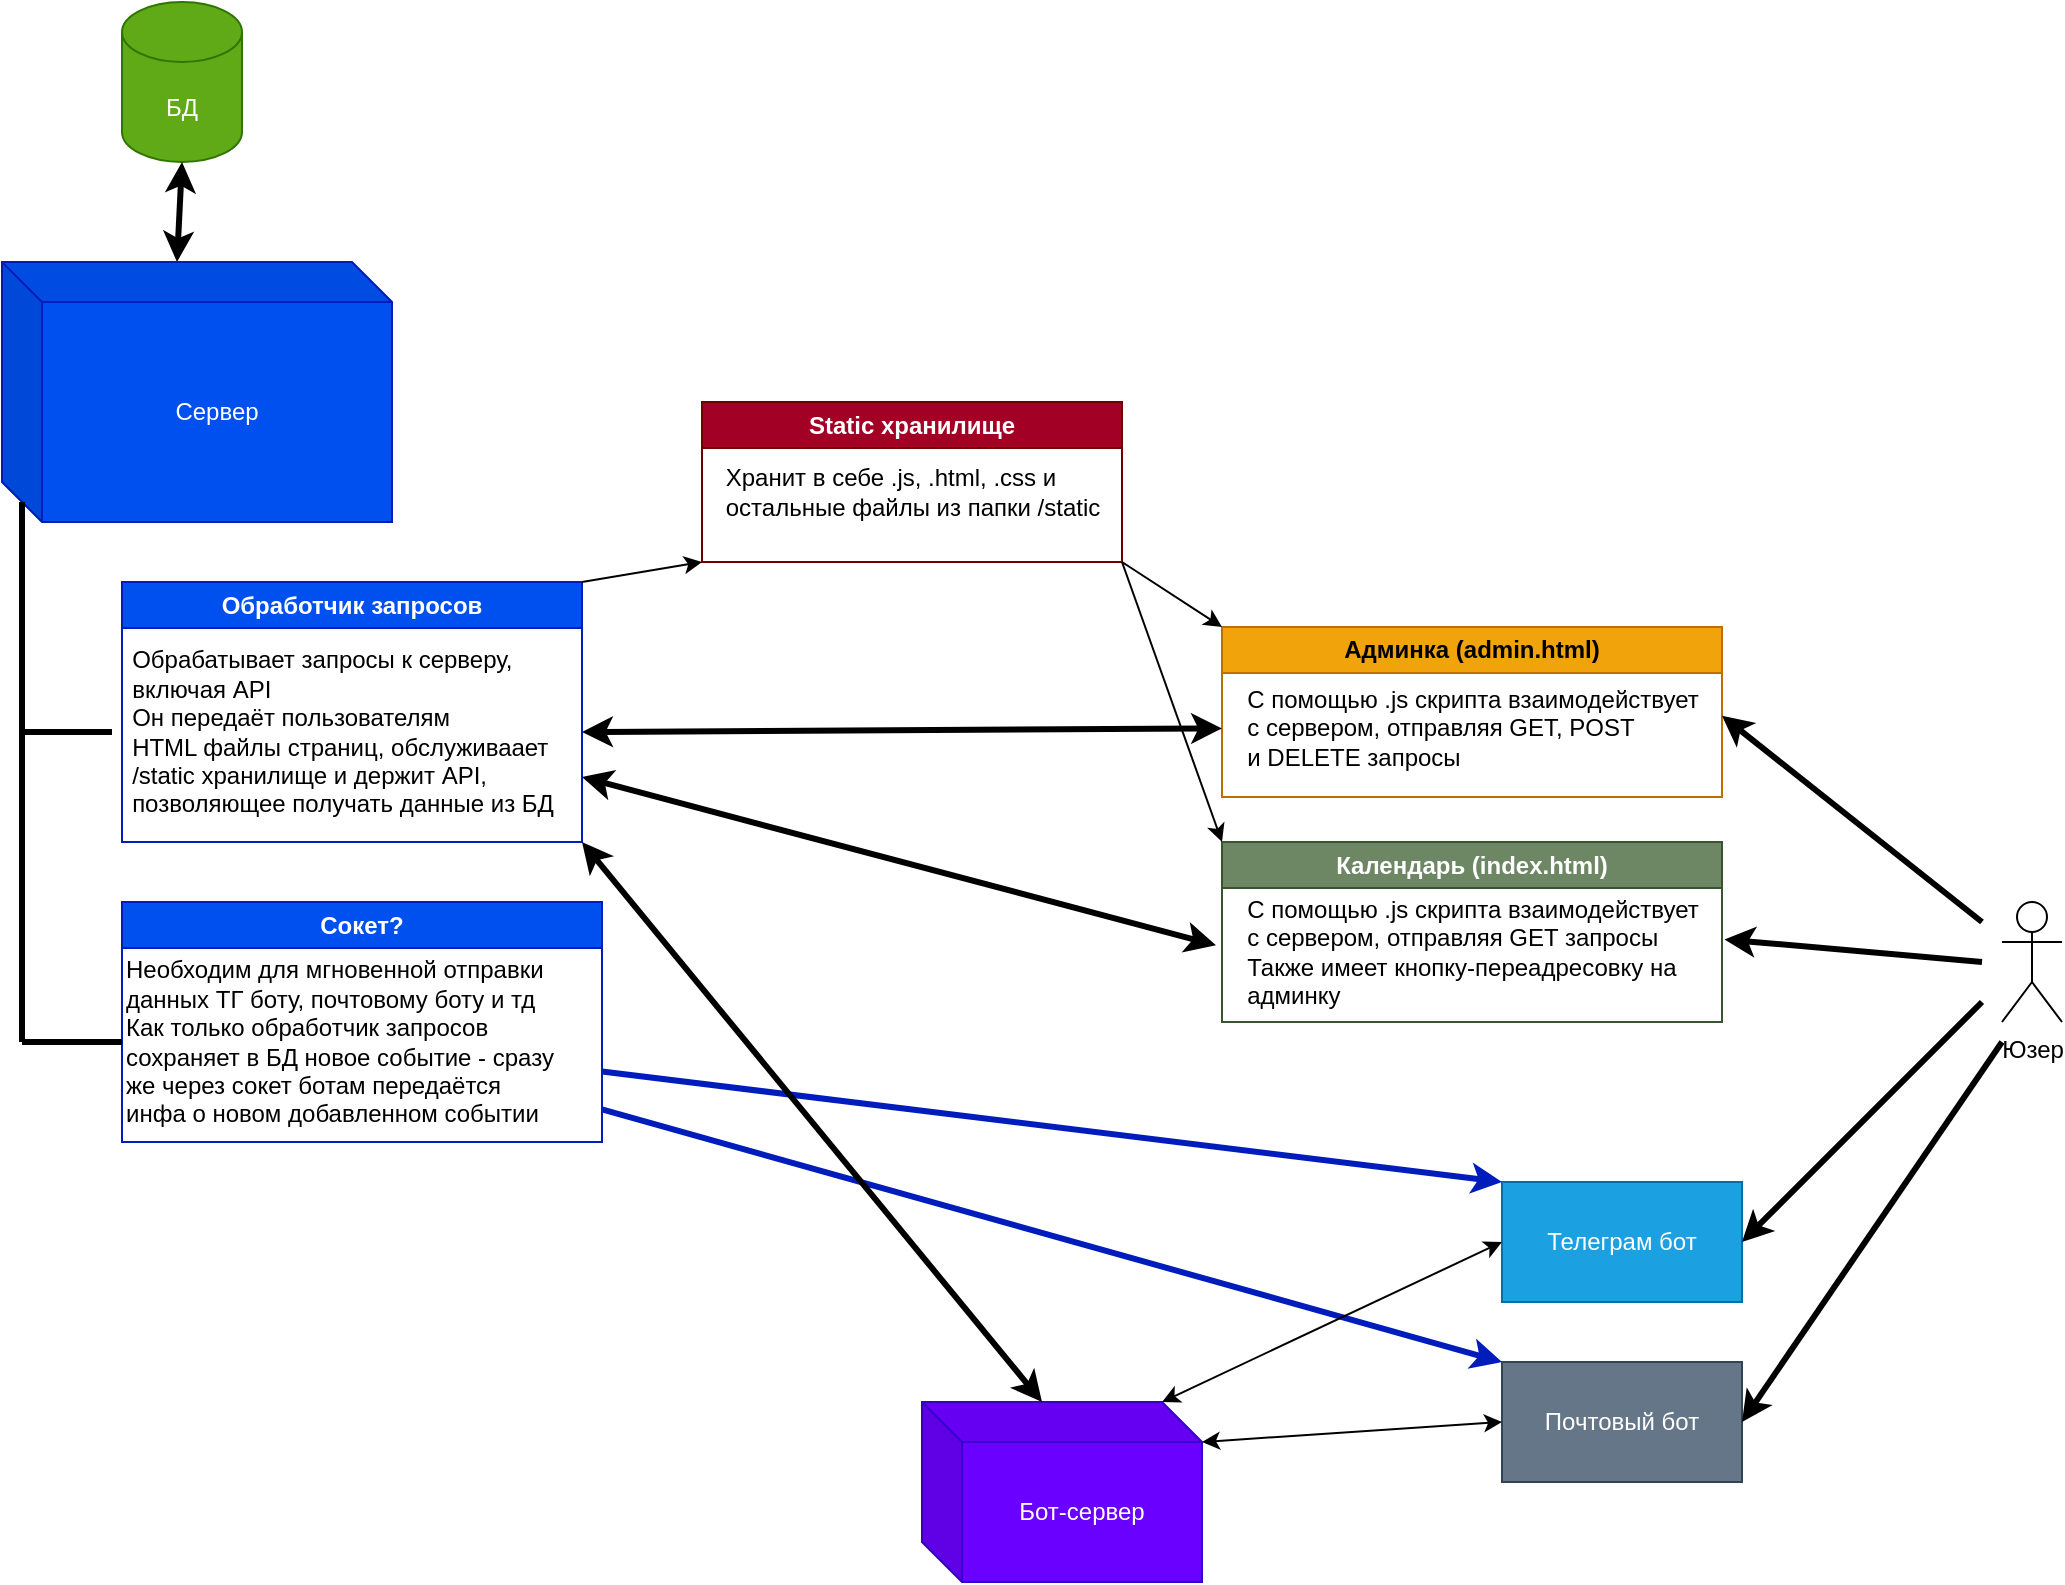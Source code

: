 <mxfile>
    <diagram id="IZYxKF5MIlOtimlexRFd" name="Page-1">
        <mxGraphModel dx="3328" dy="787" grid="1" gridSize="10" guides="1" tooltips="1" connect="1" arrows="1" fold="1" page="1" pageScale="1" pageWidth="1100" pageHeight="850" math="0" shadow="0">
            <root>
                <mxCell id="0"/>
                <mxCell id="1" parent="0"/>
                <mxCell id="3" value="БД" style="shape=cylinder3;whiteSpace=wrap;html=1;boundedLbl=1;backgroundOutline=1;size=15;fillColor=#60a917;fontColor=#ffffff;strokeColor=#2D7600;" parent="1" vertex="1">
                    <mxGeometry x="-2120" y="10" width="60" height="80" as="geometry"/>
                </mxCell>
                <mxCell id="10" value="" style="endArrow=classic;startArrow=classic;html=1;exitX=0;exitY=0;exitDx=87.5;exitDy=0;entryX=0.5;entryY=1;entryDx=0;entryDy=0;entryPerimeter=0;exitPerimeter=0;strokeWidth=3;" parent="1" source="12" target="3" edge="1">
                    <mxGeometry width="50" height="50" relative="1" as="geometry">
                        <mxPoint x="-1800" y="90" as="sourcePoint"/>
                        <mxPoint x="-1570" y="80" as="targetPoint"/>
                    </mxGeometry>
                </mxCell>
                <mxCell id="12" value="Сервер" style="shape=cube;whiteSpace=wrap;html=1;boundedLbl=1;backgroundOutline=1;darkOpacity=0.05;darkOpacity2=0.1;fillColor=#0050ef;fontColor=#ffffff;strokeColor=#001DBC;" parent="1" vertex="1">
                    <mxGeometry x="-2180" y="140" width="195" height="130" as="geometry"/>
                </mxCell>
                <mxCell id="14" value="" style="endArrow=none;html=1;entryX=0;entryY=0;entryDx=10;entryDy=120;entryPerimeter=0;strokeWidth=3;" parent="1" target="12" edge="1">
                    <mxGeometry width="50" height="50" relative="1" as="geometry">
                        <mxPoint x="-2170" y="530" as="sourcePoint"/>
                        <mxPoint x="-1740" y="440" as="targetPoint"/>
                    </mxGeometry>
                </mxCell>
                <mxCell id="17" value="Обработчик запросов" style="swimlane;whiteSpace=wrap;html=1;fillColor=#0050ef;fontColor=#ffffff;strokeColor=#001DBC;" parent="1" vertex="1">
                    <mxGeometry x="-2120" y="300" width="230" height="130" as="geometry"/>
                </mxCell>
                <mxCell id="18" value="&lt;div style=&quot;text-align: left;&quot;&gt;&lt;span style=&quot;background-color: initial;&quot;&gt;Обрабатывает запросы к серверу,&lt;/span&gt;&lt;/div&gt;&lt;div style=&quot;text-align: left;&quot;&gt;&lt;span style=&quot;background-color: initial;&quot;&gt;включая API&lt;/span&gt;&lt;/div&gt;&lt;div style=&quot;text-align: left;&quot;&gt;Он передаёт пользователям&lt;/div&gt;&lt;div style=&quot;text-align: left;&quot;&gt;HTML файлы страниц, обслуживаает&lt;/div&gt;&lt;div style=&quot;text-align: left;&quot;&gt;/static хранилище и держит API,&lt;/div&gt;&lt;div style=&quot;text-align: left;&quot;&gt;позволяющее получать данные из БД&lt;/div&gt;" style="text;html=1;align=center;verticalAlign=middle;resizable=0;points=[];autosize=1;strokeColor=none;fillColor=none;" parent="17" vertex="1">
                    <mxGeometry x="-5" y="25" width="230" height="100" as="geometry"/>
                </mxCell>
                <mxCell id="20" value="" style="endArrow=none;html=1;strokeWidth=3;" parent="1" source="18" edge="1">
                    <mxGeometry width="50" height="50" relative="1" as="geometry">
                        <mxPoint x="-1790" y="220" as="sourcePoint"/>
                        <mxPoint x="-2170" y="375" as="targetPoint"/>
                    </mxGeometry>
                </mxCell>
                <mxCell id="21" value="Сокет?" style="swimlane;whiteSpace=wrap;html=1;fillColor=#0050ef;fontColor=#ffffff;strokeColor=#001DBC;" parent="1" vertex="1">
                    <mxGeometry x="-2120" y="460" width="240" height="120" as="geometry"/>
                </mxCell>
                <mxCell id="22" value="Необходим для мгновенной отправки&lt;br&gt;данных ТГ боту, почтовому боту и тд&lt;br&gt;Как только обработчик запросов&lt;br&gt;сохраняет в БД новое событие - сразу&lt;br&gt;же через сокет ботам передаётся&lt;br&gt;инфа о новом добавленном событии" style="text;html=1;align=left;verticalAlign=middle;resizable=0;points=[];autosize=1;strokeColor=none;fillColor=none;" parent="21" vertex="1">
                    <mxGeometry y="20" width="240" height="100" as="geometry"/>
                </mxCell>
                <mxCell id="23" value="" style="endArrow=none;html=1;strokeWidth=3;" parent="1" source="22" edge="1">
                    <mxGeometry width="50" height="50" relative="1" as="geometry">
                        <mxPoint x="-1790" y="300" as="sourcePoint"/>
                        <mxPoint x="-2170" y="530" as="targetPoint"/>
                    </mxGeometry>
                </mxCell>
                <mxCell id="24" value="Админка (admin.html)" style="swimlane;whiteSpace=wrap;html=1;fillColor=#f0a30a;fontColor=#000000;strokeColor=#BD7000;" parent="1" vertex="1">
                    <mxGeometry x="-1570" y="322.5" width="250" height="85" as="geometry"/>
                </mxCell>
                <mxCell id="28" value="&lt;div style=&quot;text-align: left;&quot;&gt;&lt;span style=&quot;background-color: initial;&quot;&gt;С помощью .js скрипта взаимодействует&lt;/span&gt;&lt;/div&gt;&lt;div style=&quot;text-align: left;&quot;&gt;&lt;span style=&quot;background-color: initial;&quot;&gt;с сервером, отправляя GET, POST&lt;/span&gt;&lt;/div&gt;&lt;div style=&quot;text-align: left;&quot;&gt;&lt;span style=&quot;background-color: initial;&quot;&gt;и DELETE запросы&lt;/span&gt;&lt;/div&gt;" style="text;html=1;align=center;verticalAlign=middle;resizable=0;points=[];autosize=1;strokeColor=none;fillColor=none;" parent="24" vertex="1">
                    <mxGeometry y="20" width="250" height="60" as="geometry"/>
                </mxCell>
                <mxCell id="25" value="Static хранилище" style="swimlane;whiteSpace=wrap;html=1;fillColor=#a20025;fontColor=#ffffff;strokeColor=#6F0000;" parent="1" vertex="1">
                    <mxGeometry x="-1830" y="210" width="210" height="80" as="geometry"/>
                </mxCell>
                <mxCell id="26" value="&lt;div style=&quot;text-align: left;&quot;&gt;&lt;span style=&quot;background-color: initial;&quot;&gt;Хранит в себе .js, .html, .css и&lt;/span&gt;&lt;/div&gt;&lt;div style=&quot;text-align: left;&quot;&gt;&lt;span style=&quot;background-color: initial;&quot;&gt;остальные файлы из папки /static&lt;/span&gt;&lt;/div&gt;" style="text;html=1;align=center;verticalAlign=middle;resizable=0;points=[];autosize=1;strokeColor=none;fillColor=none;" parent="25" vertex="1">
                    <mxGeometry y="25" width="210" height="40" as="geometry"/>
                </mxCell>
                <mxCell id="30" value="" style="endArrow=classic;html=1;exitX=1;exitY=1;exitDx=0;exitDy=0;entryX=0;entryY=0;entryDx=0;entryDy=0;strokeWidth=1;" parent="1" source="25" target="24" edge="1">
                    <mxGeometry width="50" height="50" relative="1" as="geometry">
                        <mxPoint x="-1760" y="380" as="sourcePoint"/>
                        <mxPoint x="-1650" y="410" as="targetPoint"/>
                    </mxGeometry>
                </mxCell>
                <mxCell id="31" value="" style="endArrow=classic;html=1;exitX=1;exitY=0;exitDx=0;exitDy=0;entryX=0;entryY=1;entryDx=0;entryDy=0;" parent="1" source="17" target="25" edge="1">
                    <mxGeometry width="50" height="50" relative="1" as="geometry">
                        <mxPoint x="-1760" y="380" as="sourcePoint"/>
                        <mxPoint x="-1710" y="330" as="targetPoint"/>
                    </mxGeometry>
                </mxCell>
                <mxCell id="32" value="" style="endArrow=classic;startArrow=classic;html=1;strokeWidth=3;" parent="1" target="28" edge="1">
                    <mxGeometry width="50" height="50" relative="1" as="geometry">
                        <mxPoint x="-1890" y="375" as="sourcePoint"/>
                        <mxPoint x="-1710" y="330" as="targetPoint"/>
                    </mxGeometry>
                </mxCell>
                <mxCell id="33" value="Юзер" style="shape=umlActor;verticalLabelPosition=bottom;verticalAlign=top;html=1;outlineConnect=0;" parent="1" vertex="1">
                    <mxGeometry x="-1180" y="460" width="30" height="60" as="geometry"/>
                </mxCell>
                <mxCell id="37" value="Календарь (index.html)" style="swimlane;whiteSpace=wrap;html=1;fillColor=#6d8764;strokeColor=#3A5431;fontColor=#ffffff;" parent="1" vertex="1">
                    <mxGeometry x="-1570" y="430" width="250" height="90" as="geometry"/>
                </mxCell>
                <mxCell id="38" value="&lt;div style=&quot;text-align: left;&quot;&gt;&lt;span style=&quot;background-color: initial;&quot;&gt;С помощью .js скрипта взаимодействует&lt;/span&gt;&lt;/div&gt;&lt;div style=&quot;text-align: left;&quot;&gt;&lt;span style=&quot;background-color: initial;&quot;&gt;с сервером, отправляя GET запросы&lt;/span&gt;&lt;/div&gt;&lt;div style=&quot;text-align: left;&quot;&gt;&lt;span style=&quot;background-color: initial;&quot;&gt;Также имеет кнопку-переадресовку на&lt;/span&gt;&lt;/div&gt;&lt;div style=&quot;text-align: left;&quot;&gt;админку&lt;/div&gt;" style="text;html=1;align=center;verticalAlign=middle;resizable=0;points=[];autosize=1;strokeColor=none;fillColor=none;" parent="37" vertex="1">
                    <mxGeometry y="20" width="250" height="70" as="geometry"/>
                </mxCell>
                <mxCell id="39" value="" style="endArrow=classic;startArrow=classic;html=1;exitX=1;exitY=0.75;exitDx=0;exitDy=0;entryX=-0.012;entryY=0.452;entryDx=0;entryDy=0;entryPerimeter=0;strokeWidth=3;" parent="1" source="17" target="38" edge="1">
                    <mxGeometry width="50" height="50" relative="1" as="geometry">
                        <mxPoint x="-1660" y="350" as="sourcePoint"/>
                        <mxPoint x="-1610" y="300" as="targetPoint"/>
                    </mxGeometry>
                </mxCell>
                <mxCell id="40" value="" style="endArrow=classic;html=1;exitX=1;exitY=1;exitDx=0;exitDy=0;entryX=0;entryY=0;entryDx=0;entryDy=0;" parent="1" source="25" target="37" edge="1">
                    <mxGeometry width="50" height="50" relative="1" as="geometry">
                        <mxPoint x="-1660" y="350" as="sourcePoint"/>
                        <mxPoint x="-1610" y="350" as="targetPoint"/>
                    </mxGeometry>
                </mxCell>
                <mxCell id="44" value="Бот-сервер" style="shape=cube;whiteSpace=wrap;html=1;boundedLbl=1;backgroundOutline=1;darkOpacity=0.05;darkOpacity2=0.1;fillColor=#6a00ff;fontColor=#ffffff;strokeColor=#3700CC;" parent="1" vertex="1">
                    <mxGeometry x="-1720" y="710" width="140" height="90" as="geometry"/>
                </mxCell>
                <mxCell id="45" value="Телеграм бот" style="rounded=0;whiteSpace=wrap;html=1;fillColor=#1ba1e2;fontColor=#ffffff;strokeColor=#006EAF;" parent="1" vertex="1">
                    <mxGeometry x="-1430" y="600" width="120" height="60" as="geometry"/>
                </mxCell>
                <mxCell id="47" value="Почтовый бот" style="rounded=0;whiteSpace=wrap;html=1;fillColor=#647687;fontColor=#ffffff;strokeColor=#314354;" parent="1" vertex="1">
                    <mxGeometry x="-1430" y="690" width="120" height="60" as="geometry"/>
                </mxCell>
                <mxCell id="49" value="" style="endArrow=classic;html=1;entryX=1;entryY=0.407;entryDx=0;entryDy=0;entryPerimeter=0;strokeWidth=3;" parent="1" target="28" edge="1">
                    <mxGeometry width="50" height="50" relative="1" as="geometry">
                        <mxPoint x="-1190" y="470" as="sourcePoint"/>
                        <mxPoint x="-1610" y="410" as="targetPoint"/>
                    </mxGeometry>
                </mxCell>
                <mxCell id="50" value="" style="endArrow=classic;html=1;entryX=1.005;entryY=0.41;entryDx=0;entryDy=0;entryPerimeter=0;strokeWidth=3;" parent="1" target="38" edge="1">
                    <mxGeometry width="50" height="50" relative="1" as="geometry">
                        <mxPoint x="-1190" y="490" as="sourcePoint"/>
                        <mxPoint x="-1610" y="410" as="targetPoint"/>
                    </mxGeometry>
                </mxCell>
                <mxCell id="51" value="" style="endArrow=classic;html=1;entryX=1;entryY=0.5;entryDx=0;entryDy=0;strokeWidth=3;" parent="1" target="45" edge="1">
                    <mxGeometry width="50" height="50" relative="1" as="geometry">
                        <mxPoint x="-1190" y="510" as="sourcePoint"/>
                        <mxPoint x="-1610" y="410" as="targetPoint"/>
                    </mxGeometry>
                </mxCell>
                <mxCell id="52" value="" style="endArrow=classic;html=1;entryX=1;entryY=0.5;entryDx=0;entryDy=0;strokeWidth=3;" parent="1" target="47" edge="1">
                    <mxGeometry width="50" height="50" relative="1" as="geometry">
                        <mxPoint x="-1180" y="530" as="sourcePoint"/>
                        <mxPoint x="-1610" y="410" as="targetPoint"/>
                    </mxGeometry>
                </mxCell>
                <mxCell id="54" value="" style="endArrow=classic;html=1;jumpSize=16;entryX=0;entryY=0;entryDx=0;entryDy=0;strokeWidth=3;fillColor=#0050ef;strokeColor=#001DBC;" parent="1" source="22" target="45" edge="1">
                    <mxGeometry width="50" height="50" relative="1" as="geometry">
                        <mxPoint x="-1660" y="460" as="sourcePoint"/>
                        <mxPoint x="-1610" y="410" as="targetPoint"/>
                    </mxGeometry>
                </mxCell>
                <mxCell id="55" value="" style="endArrow=classic;html=1;strokeWidth=3;jumpSize=16;entryX=0;entryY=0;entryDx=0;entryDy=0;fillColor=#0050ef;strokeColor=#001DBC;" parent="1" source="22" target="47" edge="1">
                    <mxGeometry width="50" height="50" relative="1" as="geometry">
                        <mxPoint x="-1660" y="460" as="sourcePoint"/>
                        <mxPoint x="-1610" y="410" as="targetPoint"/>
                    </mxGeometry>
                </mxCell>
                <mxCell id="56" value="" style="endArrow=classic;startArrow=classic;html=1;strokeWidth=1;jumpSize=16;exitX=0;exitY=0;exitDx=120;exitDy=0;exitPerimeter=0;entryX=0;entryY=0.5;entryDx=0;entryDy=0;" parent="1" source="44" target="45" edge="1">
                    <mxGeometry width="50" height="50" relative="1" as="geometry">
                        <mxPoint x="-1660" y="460" as="sourcePoint"/>
                        <mxPoint x="-1610" y="410" as="targetPoint"/>
                    </mxGeometry>
                </mxCell>
                <mxCell id="57" value="" style="endArrow=classic;startArrow=classic;html=1;strokeWidth=1;jumpSize=16;exitX=0;exitY=0;exitDx=140;exitDy=20;exitPerimeter=0;entryX=0;entryY=0.5;entryDx=0;entryDy=0;" parent="1" source="44" target="47" edge="1">
                    <mxGeometry width="50" height="50" relative="1" as="geometry">
                        <mxPoint x="-1660" y="470" as="sourcePoint"/>
                        <mxPoint x="-1610" y="410" as="targetPoint"/>
                    </mxGeometry>
                </mxCell>
                <mxCell id="58" value="" style="endArrow=classic;startArrow=classic;html=1;strokeWidth=3;jumpSize=16;exitX=0;exitY=0;exitDx=60;exitDy=0;exitPerimeter=0;entryX=1;entryY=1;entryDx=0;entryDy=0;" parent="1" source="44" target="17" edge="1">
                    <mxGeometry width="50" height="50" relative="1" as="geometry">
                        <mxPoint x="-1660" y="460" as="sourcePoint"/>
                        <mxPoint x="-1610" y="410" as="targetPoint"/>
                    </mxGeometry>
                </mxCell>
            </root>
        </mxGraphModel>
    </diagram>
</mxfile>